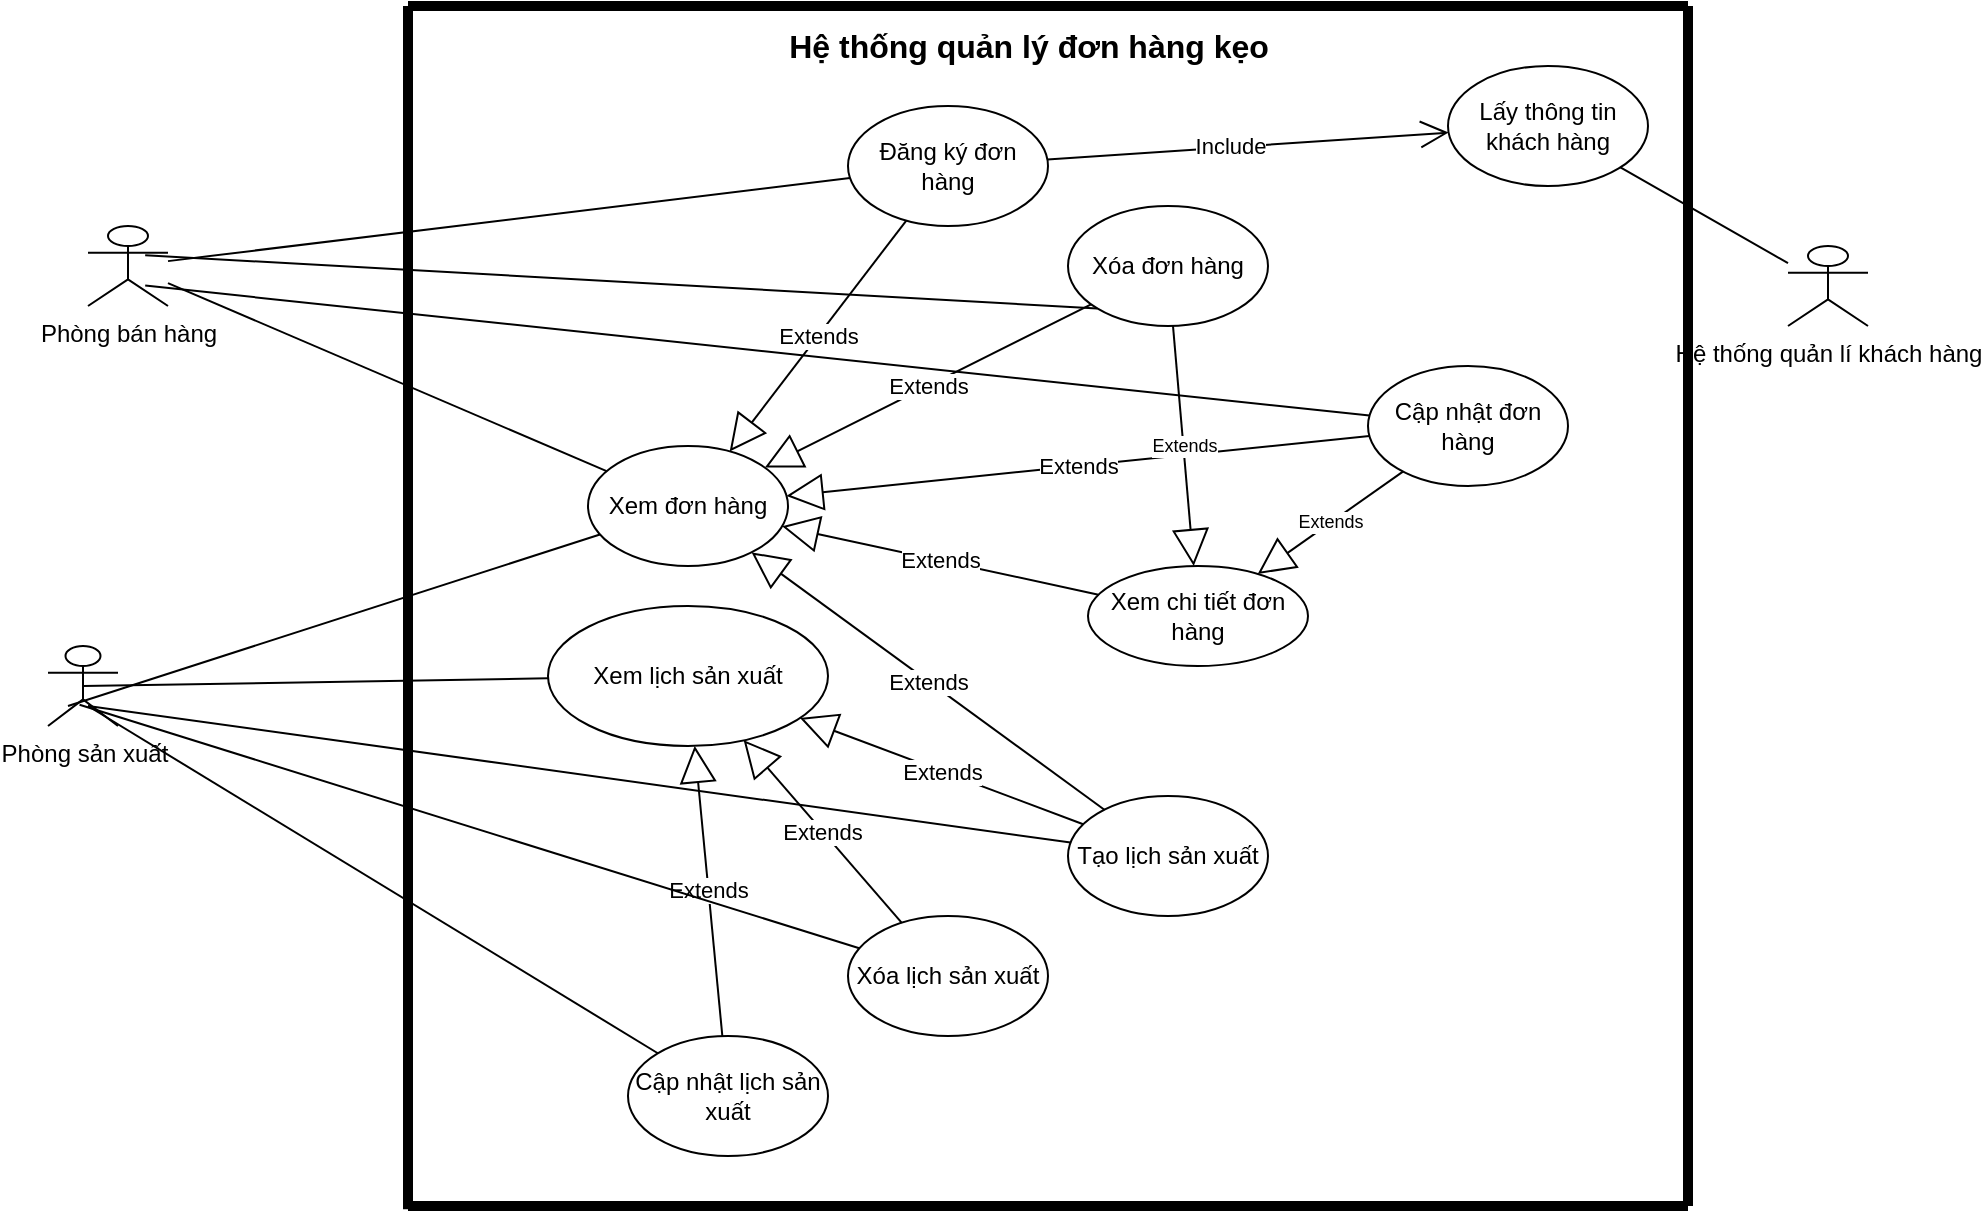 <mxfile version="14.5.10" type="github">
  <diagram id="qvyRHmw6h1rRHHEIUcTp" name="Page-1">
    <mxGraphModel dx="1865" dy="548" grid="1" gridSize="10" guides="1" tooltips="1" connect="1" arrows="1" fold="1" page="1" pageScale="1" pageWidth="827" pageHeight="1169" math="0" shadow="0">
      <root>
        <mxCell id="0" />
        <mxCell id="1" parent="0" />
        <mxCell id="S6QFJlX5Brz25RzAnuvL-3" value="Phòng bán hàng" style="shape=umlActor;verticalLabelPosition=bottom;verticalAlign=top;html=1;" parent="1" vertex="1">
          <mxGeometry x="-240" y="150" width="40" height="40" as="geometry" />
        </mxCell>
        <mxCell id="S6QFJlX5Brz25RzAnuvL-13" value="Đăng ký đơn hàng" style="ellipse;whiteSpace=wrap;html=1;verticalAlign=middle;" parent="1" vertex="1">
          <mxGeometry x="140" y="90" width="100" height="60" as="geometry" />
        </mxCell>
        <mxCell id="S6QFJlX5Brz25RzAnuvL-15" value="Cập nhật đơn hàng" style="ellipse;whiteSpace=wrap;html=1;verticalAlign=middle;" parent="1" vertex="1">
          <mxGeometry x="400" y="220" width="100" height="60" as="geometry" />
        </mxCell>
        <mxCell id="S6QFJlX5Brz25RzAnuvL-20" value="Xóa đơn hàng" style="ellipse;whiteSpace=wrap;html=1;verticalAlign=middle;" parent="1" vertex="1">
          <mxGeometry x="250" y="140" width="100" height="60" as="geometry" />
        </mxCell>
        <mxCell id="S6QFJlX5Brz25RzAnuvL-21" value="Xem đơn hàng" style="ellipse;whiteSpace=wrap;html=1;verticalAlign=middle;" parent="1" vertex="1">
          <mxGeometry x="10" y="260" width="100" height="60" as="geometry" />
        </mxCell>
        <mxCell id="S6QFJlX5Brz25RzAnuvL-24" value="&lt;div style=&quot;text-align: left&quot;&gt;Phòng sản xuất&lt;/div&gt;" style="shape=umlActor;verticalLabelPosition=bottom;verticalAlign=top;html=1;" parent="1" vertex="1">
          <mxGeometry x="-260" y="360" width="35" height="40" as="geometry" />
        </mxCell>
        <mxCell id="S6QFJlX5Brz25RzAnuvL-27" value="Tạo lịch sản xuất" style="ellipse;whiteSpace=wrap;html=1;verticalAlign=middle;" parent="1" vertex="1">
          <mxGeometry x="250" y="435" width="100" height="60" as="geometry" />
        </mxCell>
        <mxCell id="S6QFJlX5Brz25RzAnuvL-29" value="Lấy thông tin khách hàng&lt;br&gt;" style="ellipse;whiteSpace=wrap;html=1;verticalAlign=middle;" parent="1" vertex="1">
          <mxGeometry x="440" y="70" width="100" height="60" as="geometry" />
        </mxCell>
        <mxCell id="S6QFJlX5Brz25RzAnuvL-31" value="Hệ thống quản lí khách hàng" style="shape=umlActor;verticalLabelPosition=bottom;verticalAlign=top;html=1;" parent="1" vertex="1">
          <mxGeometry x="610" y="160" width="40" height="40" as="geometry" />
        </mxCell>
        <mxCell id="S6QFJlX5Brz25RzAnuvL-35" value="Xóa lịch sản xuất" style="ellipse;whiteSpace=wrap;html=1;verticalAlign=middle;" parent="1" vertex="1">
          <mxGeometry x="140" y="495" width="100" height="60" as="geometry" />
        </mxCell>
        <mxCell id="S6QFJlX5Brz25RzAnuvL-38" value="Cập nhật lịch sản xuất" style="ellipse;whiteSpace=wrap;html=1;verticalAlign=middle;" parent="1" vertex="1">
          <mxGeometry x="30" y="555" width="100" height="60" as="geometry" />
        </mxCell>
        <mxCell id="S6QFJlX5Brz25RzAnuvL-40" value="Extends" style="endArrow=block;endSize=16;endFill=0;html=1;" parent="1" source="S6QFJlX5Brz25RzAnuvL-15" target="S6QFJlX5Brz25RzAnuvL-21" edge="1">
          <mxGeometry width="160" relative="1" as="geometry">
            <mxPoint x="470" y="230" as="sourcePoint" />
            <mxPoint x="630" y="230" as="targetPoint" />
          </mxGeometry>
        </mxCell>
        <mxCell id="S6QFJlX5Brz25RzAnuvL-44" value="Extends" style="endArrow=block;endSize=16;endFill=0;html=1;" parent="1" source="S6QFJlX5Brz25RzAnuvL-27" target="S6QFJlX5Brz25RzAnuvL-21" edge="1">
          <mxGeometry width="160" relative="1" as="geometry">
            <mxPoint x="360" y="340" as="sourcePoint" />
            <mxPoint x="520" y="340" as="targetPoint" />
          </mxGeometry>
        </mxCell>
        <mxCell id="5wcSOidTX3cQCsojHvAN-2" value="Extends" style="endArrow=block;endSize=16;endFill=0;html=1;" parent="1" source="S6QFJlX5Brz25RzAnuvL-13" target="S6QFJlX5Brz25RzAnuvL-21" edge="1">
          <mxGeometry width="160" relative="1" as="geometry">
            <mxPoint x="10" y="40" as="sourcePoint" />
            <mxPoint x="170" y="40" as="targetPoint" />
          </mxGeometry>
        </mxCell>
        <mxCell id="5wcSOidTX3cQCsojHvAN-4" value="Extends" style="endArrow=block;endSize=16;endFill=0;html=1;" parent="1" source="S6QFJlX5Brz25RzAnuvL-20" target="S6QFJlX5Brz25RzAnuvL-21" edge="1">
          <mxGeometry width="160" relative="1" as="geometry">
            <mxPoint x="-170" y="150" as="sourcePoint" />
            <mxPoint x="-10" y="150" as="targetPoint" />
          </mxGeometry>
        </mxCell>
        <mxCell id="5wcSOidTX3cQCsojHvAN-5" value="Extends" style="endArrow=block;endSize=16;endFill=0;html=1;" parent="1" source="S6QFJlX5Brz25RzAnuvL-38" target="5wcSOidTX3cQCsojHvAN-6" edge="1">
          <mxGeometry width="160" relative="1" as="geometry">
            <mxPoint x="-120" y="530" as="sourcePoint" />
            <mxPoint x="10" y="450" as="targetPoint" />
          </mxGeometry>
        </mxCell>
        <mxCell id="5wcSOidTX3cQCsojHvAN-6" value="Xem lịch sản xuất" style="ellipse;whiteSpace=wrap;html=1;" parent="1" vertex="1">
          <mxGeometry x="-10" y="340" width="140" height="70" as="geometry" />
        </mxCell>
        <mxCell id="5wcSOidTX3cQCsojHvAN-7" value="Extends" style="endArrow=block;endSize=16;endFill=0;html=1;" parent="1" source="S6QFJlX5Brz25RzAnuvL-35" target="5wcSOidTX3cQCsojHvAN-6" edge="1">
          <mxGeometry width="160" relative="1" as="geometry">
            <mxPoint x="-130" y="470" as="sourcePoint" />
            <mxPoint x="30" y="470" as="targetPoint" />
          </mxGeometry>
        </mxCell>
        <mxCell id="5wcSOidTX3cQCsojHvAN-8" value="Extends" style="endArrow=block;endSize=16;endFill=0;html=1;" parent="1" source="S6QFJlX5Brz25RzAnuvL-27" target="5wcSOidTX3cQCsojHvAN-6" edge="1">
          <mxGeometry width="160" relative="1" as="geometry">
            <mxPoint x="-100" y="440" as="sourcePoint" />
            <mxPoint x="60" y="440" as="targetPoint" />
          </mxGeometry>
        </mxCell>
        <mxCell id="5wcSOidTX3cQCsojHvAN-10" value="" style="endArrow=open;endFill=1;endSize=12;html=1;" parent="1" source="S6QFJlX5Brz25RzAnuvL-13" target="S6QFJlX5Brz25RzAnuvL-29" edge="1">
          <mxGeometry width="160" relative="1" as="geometry">
            <mxPoint x="-200" y="380" as="sourcePoint" />
            <mxPoint x="-40" y="380" as="targetPoint" />
          </mxGeometry>
        </mxCell>
        <mxCell id="5wcSOidTX3cQCsojHvAN-11" value="Include" style="edgeLabel;html=1;align=center;verticalAlign=middle;resizable=0;points=[];" parent="5wcSOidTX3cQCsojHvAN-10" vertex="1" connectable="0">
          <mxGeometry x="-0.127" y="-4" relative="1" as="geometry">
            <mxPoint x="2.73" y="-4.86" as="offset" />
          </mxGeometry>
        </mxCell>
        <mxCell id="5wcSOidTX3cQCsojHvAN-21" value="" style="endArrow=none;html=1;exitX=0.715;exitY=0.745;exitDx=0;exitDy=0;exitPerimeter=0;" parent="1" source="S6QFJlX5Brz25RzAnuvL-3" target="S6QFJlX5Brz25RzAnuvL-15" edge="1">
          <mxGeometry width="50" height="50" relative="1" as="geometry">
            <mxPoint x="-270" y="320" as="sourcePoint" />
            <mxPoint x="-50" y="330" as="targetPoint" />
          </mxGeometry>
        </mxCell>
        <mxCell id="5wcSOidTX3cQCsojHvAN-22" value="" style="endArrow=none;html=1;entryX=0.715;entryY=0.365;entryDx=0;entryDy=0;entryPerimeter=0;exitX=0;exitY=1;exitDx=0;exitDy=0;" parent="1" source="S6QFJlX5Brz25RzAnuvL-20" target="S6QFJlX5Brz25RzAnuvL-3" edge="1">
          <mxGeometry width="50" height="50" relative="1" as="geometry">
            <mxPoint x="-180" y="330" as="sourcePoint" />
            <mxPoint x="-130" y="280" as="targetPoint" />
          </mxGeometry>
        </mxCell>
        <mxCell id="5wcSOidTX3cQCsojHvAN-23" value="" style="endArrow=none;html=1;" parent="1" source="S6QFJlX5Brz25RzAnuvL-13" target="S6QFJlX5Brz25RzAnuvL-3" edge="1">
          <mxGeometry width="50" height="50" relative="1" as="geometry">
            <mxPoint x="20" y="290" as="sourcePoint" />
            <mxPoint x="-220" y="300" as="targetPoint" />
          </mxGeometry>
        </mxCell>
        <mxCell id="5wcSOidTX3cQCsojHvAN-24" value="" style="endArrow=none;html=1;exitX=0.286;exitY=0.75;exitDx=0;exitDy=0;exitPerimeter=0;" parent="1" source="S6QFJlX5Brz25RzAnuvL-24" target="S6QFJlX5Brz25RzAnuvL-21" edge="1">
          <mxGeometry width="50" height="50" relative="1" as="geometry">
            <mxPoint x="-280" y="300" as="sourcePoint" />
            <mxPoint x="-230" y="250" as="targetPoint" />
          </mxGeometry>
        </mxCell>
        <mxCell id="5wcSOidTX3cQCsojHvAN-25" value="" style="endArrow=none;html=1;" parent="1" target="S6QFJlX5Brz25RzAnuvL-27" edge="1">
          <mxGeometry width="50" height="50" relative="1" as="geometry">
            <mxPoint x="-240" y="390" as="sourcePoint" />
            <mxPoint x="-110" y="260" as="targetPoint" />
          </mxGeometry>
        </mxCell>
        <mxCell id="5wcSOidTX3cQCsojHvAN-26" value="" style="endArrow=none;html=1;exitX=0.451;exitY=0.735;exitDx=0;exitDy=0;exitPerimeter=0;" parent="1" source="S6QFJlX5Brz25RzAnuvL-24" target="S6QFJlX5Brz25RzAnuvL-35" edge="1">
          <mxGeometry width="50" height="50" relative="1" as="geometry">
            <mxPoint x="-220" y="310" as="sourcePoint" />
            <mxPoint x="-170" y="260" as="targetPoint" />
          </mxGeometry>
        </mxCell>
        <mxCell id="5wcSOidTX3cQCsojHvAN-27" value="" style="endArrow=none;html=1;" parent="1" target="S6QFJlX5Brz25RzAnuvL-38" edge="1">
          <mxGeometry width="50" height="50" relative="1" as="geometry">
            <mxPoint x="-240" y="390" as="sourcePoint" />
            <mxPoint x="-230" y="250" as="targetPoint" />
          </mxGeometry>
        </mxCell>
        <mxCell id="5wcSOidTX3cQCsojHvAN-28" value="" style="endArrow=none;html=1;exitX=0.5;exitY=0.5;exitDx=0;exitDy=0;exitPerimeter=0;" parent="1" source="S6QFJlX5Brz25RzAnuvL-24" target="5wcSOidTX3cQCsojHvAN-6" edge="1">
          <mxGeometry width="50" height="50" relative="1" as="geometry">
            <mxPoint x="-210" y="320" as="sourcePoint" />
            <mxPoint x="-160" y="270" as="targetPoint" />
          </mxGeometry>
        </mxCell>
        <mxCell id="5wcSOidTX3cQCsojHvAN-29" value="" style="endArrow=none;html=1;" parent="1" source="S6QFJlX5Brz25RzAnuvL-29" target="S6QFJlX5Brz25RzAnuvL-31" edge="1">
          <mxGeometry width="50" height="50" relative="1" as="geometry">
            <mxPoint x="590" y="300" as="sourcePoint" />
            <mxPoint x="640" y="250" as="targetPoint" />
          </mxGeometry>
        </mxCell>
        <mxCell id="5wcSOidTX3cQCsojHvAN-33" value="" style="endArrow=none;html=1;" parent="1" source="S6QFJlX5Brz25RzAnuvL-3" target="S6QFJlX5Brz25RzAnuvL-21" edge="1">
          <mxGeometry width="50" height="50" relative="1" as="geometry">
            <mxPoint x="-100" y="310" as="sourcePoint" />
            <mxPoint x="-50" y="260" as="targetPoint" />
          </mxGeometry>
        </mxCell>
        <mxCell id="5wcSOidTX3cQCsojHvAN-35" value="Xem chi tiết đơn hàng" style="ellipse;whiteSpace=wrap;html=1;" parent="1" vertex="1">
          <mxGeometry x="260" y="320" width="110" height="50" as="geometry" />
        </mxCell>
        <mxCell id="5wcSOidTX3cQCsojHvAN-36" value="Extends" style="endArrow=block;endSize=16;endFill=0;html=1;" parent="1" source="5wcSOidTX3cQCsojHvAN-35" target="S6QFJlX5Brz25RzAnuvL-21" edge="1">
          <mxGeometry width="160" relative="1" as="geometry">
            <mxPoint x="620" y="230" as="sourcePoint" />
            <mxPoint x="780" y="230" as="targetPoint" />
          </mxGeometry>
        </mxCell>
        <mxCell id="5wcSOidTX3cQCsojHvAN-39" value="" style="endArrow=none;html=1;strokeWidth=5;" parent="1" edge="1">
          <mxGeometry width="50" height="50" relative="1" as="geometry">
            <mxPoint x="-80" y="641.6" as="sourcePoint" />
            <mxPoint x="-80" y="40" as="targetPoint" />
          </mxGeometry>
        </mxCell>
        <mxCell id="5wcSOidTX3cQCsojHvAN-40" value="" style="endArrow=none;html=1;strokeWidth=5;" parent="1" edge="1">
          <mxGeometry width="50" height="50" relative="1" as="geometry">
            <mxPoint x="-80" y="40" as="sourcePoint" />
            <mxPoint x="560" y="40" as="targetPoint" />
          </mxGeometry>
        </mxCell>
        <mxCell id="5wcSOidTX3cQCsojHvAN-42" value="" style="endArrow=none;html=1;strokeWidth=5;" parent="1" edge="1">
          <mxGeometry width="50" height="50" relative="1" as="geometry">
            <mxPoint x="560" y="640" as="sourcePoint" />
            <mxPoint x="560" y="40" as="targetPoint" />
          </mxGeometry>
        </mxCell>
        <mxCell id="5wcSOidTX3cQCsojHvAN-43" value="" style="endArrow=none;html=1;strokeWidth=5;" parent="1" edge="1">
          <mxGeometry width="50" height="50" relative="1" as="geometry">
            <mxPoint x="-80" y="640" as="sourcePoint" />
            <mxPoint x="560" y="640" as="targetPoint" />
          </mxGeometry>
        </mxCell>
        <mxCell id="5wcSOidTX3cQCsojHvAN-44" value="Hệ thống quản lý đơn hàng kẹo" style="text;html=1;align=center;verticalAlign=middle;resizable=0;points=[];autosize=1;strokeWidth=1;fontSize=16;fontStyle=1;" parent="1" vertex="1">
          <mxGeometry x="100" y="50" width="260" height="20" as="geometry" />
        </mxCell>
        <mxCell id="5wcSOidTX3cQCsojHvAN-47" value="Extends" style="endArrow=block;endSize=16;endFill=0;html=1;strokeWidth=1;fontSize=9;fontColor=#000000;" parent="1" source="S6QFJlX5Brz25RzAnuvL-15" target="5wcSOidTX3cQCsojHvAN-35" edge="1">
          <mxGeometry width="160" relative="1" as="geometry">
            <mxPoint x="380" y="410" as="sourcePoint" />
            <mxPoint x="540" y="410" as="targetPoint" />
          </mxGeometry>
        </mxCell>
        <mxCell id="5wcSOidTX3cQCsojHvAN-48" value="Extends" style="endArrow=block;endSize=16;endFill=0;html=1;strokeWidth=1;fontSize=9;fontColor=#000000;" parent="1" source="S6QFJlX5Brz25RzAnuvL-20" target="5wcSOidTX3cQCsojHvAN-35" edge="1">
          <mxGeometry width="160" relative="1" as="geometry">
            <mxPoint x="340" y="400" as="sourcePoint" />
            <mxPoint x="500" y="400" as="targetPoint" />
          </mxGeometry>
        </mxCell>
        <mxCell id="5Sy5AzSr_83SrpQqP4IP-1" style="edgeStyle=orthogonalEdgeStyle;rounded=0;orthogonalLoop=1;jettySize=auto;html=1;exitX=0.5;exitY=1;exitDx=0;exitDy=0;verticalAlign=middle;" edge="1" parent="1" source="S6QFJlX5Brz25RzAnuvL-21" target="S6QFJlX5Brz25RzAnuvL-21">
          <mxGeometry relative="1" as="geometry" />
        </mxCell>
      </root>
    </mxGraphModel>
  </diagram>
</mxfile>
